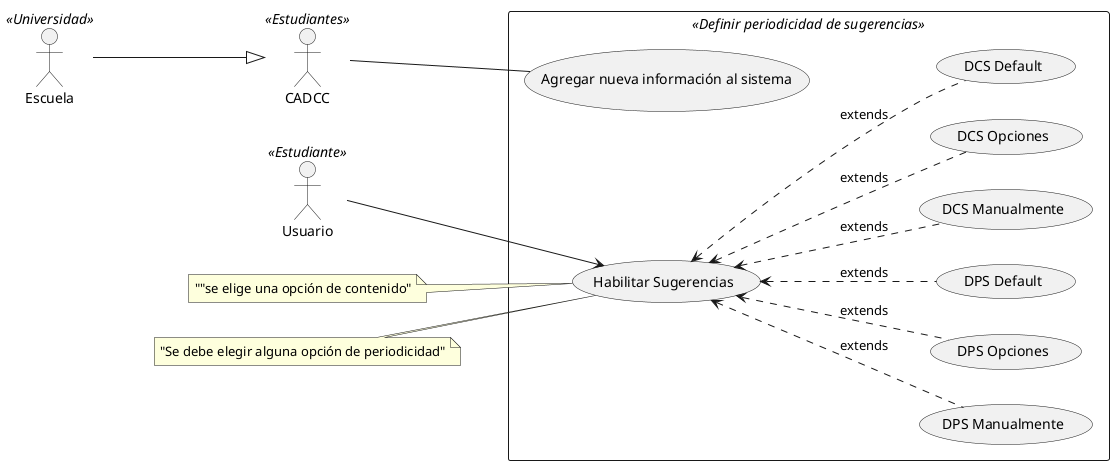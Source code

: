 @startuml
'https://plantuml.com/use-case-diagram
left to right direction
'Actors
Usuario <<Estudiante>> as U
CADCC <<Estudiantes>>
Escuela <<Universidad>> as E
'Servidor <<Servidor>> as S
'Bot <<Chat bot>> as B

rectangle <<Definir periodicidad de sugerencias>> {
    usecase (Habilitar Sugerencias) as CU2
    usecase (DPS Manualmente) as :CU-2.1:
    usecase (DPS Opciones) as :CU-2.2:
    usecase (DPS Default) as :CU-2.3:
    usecase (DCS Manualmente) as :CU-2.4:
    usecase (DCS Opciones) as :CU-2.5:
    usecase (DCS Default) as :CU-2.6:
    usecase (Agregar nueva información al sistema) as :CU-AN:
}

CADCC -- :CU-AN:
E --|> CADCC


note left of CU2: "Se debe elegir alguna opción de periodicidad"
note left of CU2: ""se elige una opción de contenido"

U --> CU2
CU2 <.. :CU-2.1: :extends
CU2 <.. :CU-2.2: :extends
CU2 <.. :CU-2.3: :extends

CU2 <.. :CU-2.4: :extends
CU2 <.. :CU-2.5: :extends
CU2 <.. :CU-2.6: :extends



@enduml